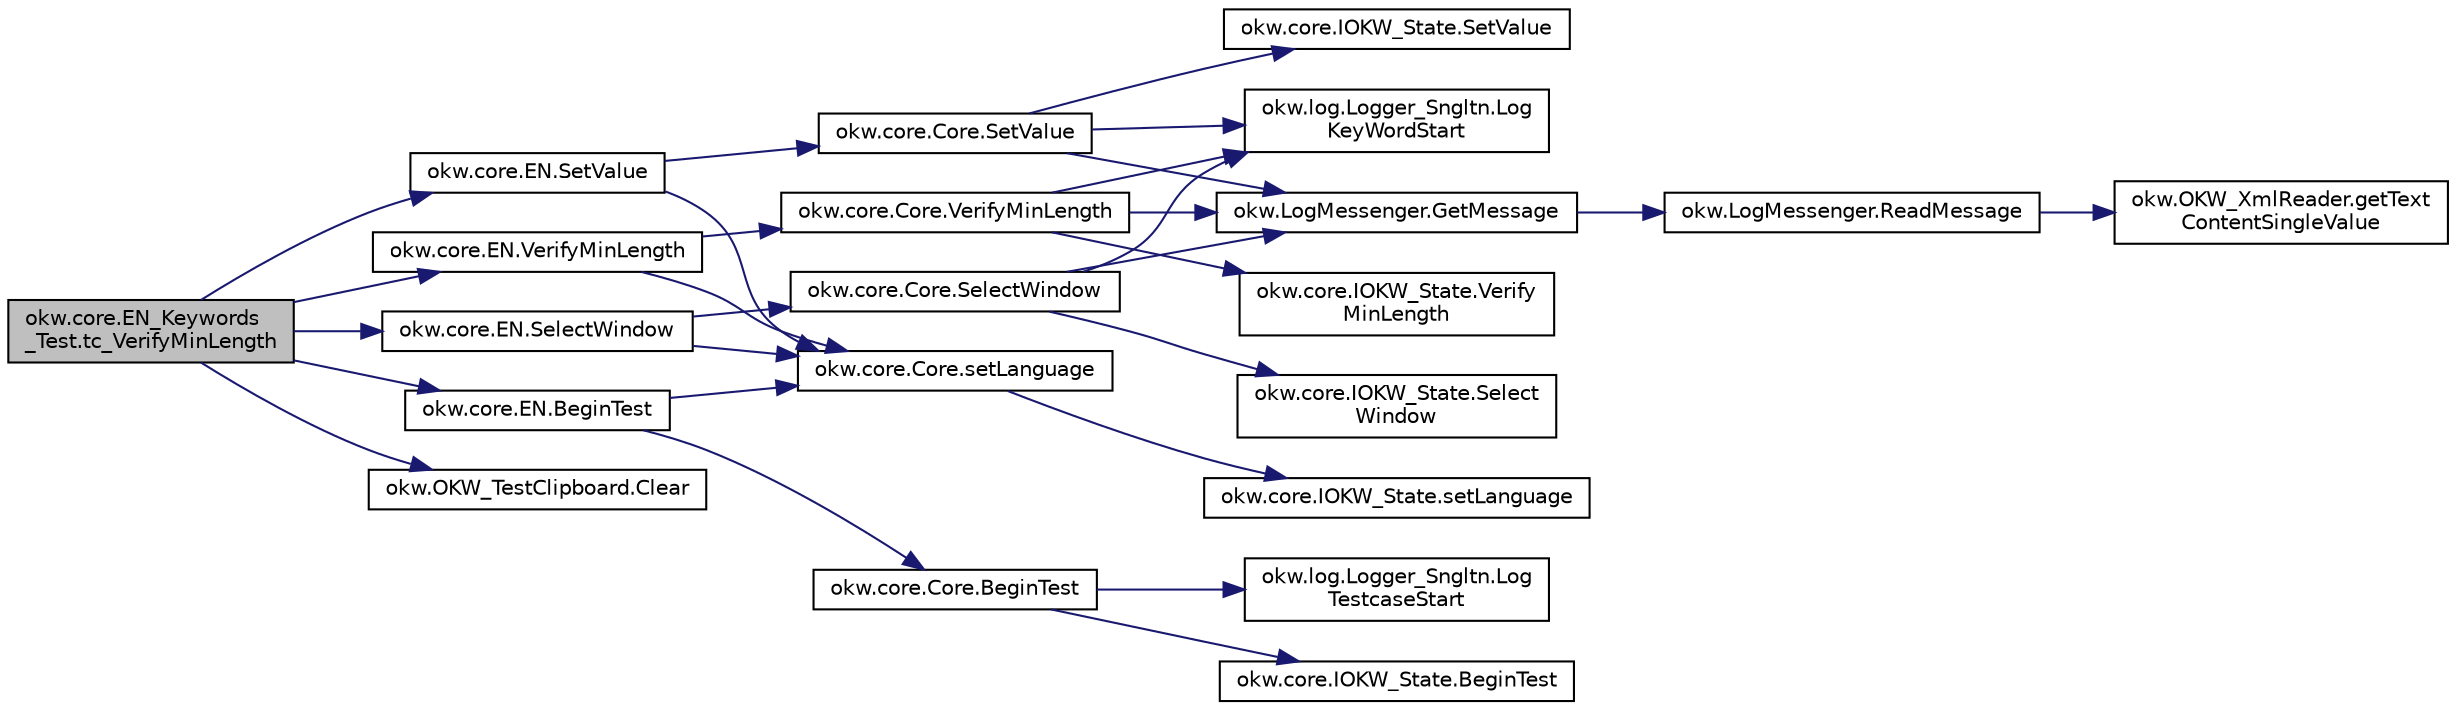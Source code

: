 digraph "okw.core.EN_Keywords_Test.tc_VerifyMinLength"
{
 // INTERACTIVE_SVG=YES
 // LATEX_PDF_SIZE
  edge [fontname="Helvetica",fontsize="10",labelfontname="Helvetica",labelfontsize="10"];
  node [fontname="Helvetica",fontsize="10",shape=record];
  rankdir="LR";
  Node321 [label="okw.core.EN_Keywords\l_Test.tc_VerifyMinLength",height=0.2,width=0.4,color="black", fillcolor="grey75", style="filled", fontcolor="black",tooltip="\"Normaler\" Testfall für das Schlüsselwort EN.VerifyMinLength(String,String)."];
  Node321 -> Node322 [color="midnightblue",fontsize="10",style="solid",fontname="Helvetica"];
  Node322 [label="okw.core.EN.BeginTest",height=0.2,width=0.4,color="black", fillcolor="white", style="filled",URL="$classokw_1_1core_1_1_e_n.html#aef613b0a3e6bb8a9623984db145cae69",tooltip="Markiert den Anfang eines neuen Testfalls."];
  Node322 -> Node323 [color="midnightblue",fontsize="10",style="solid",fontname="Helvetica"];
  Node323 [label="okw.core.Core.setLanguage",height=0.2,width=0.4,color="black", fillcolor="white", style="filled",URL="$classokw_1_1core_1_1_core.html#ab4e0f723d27cb11c944ec4c82c426100",tooltip="Setzt die Sprache auf den gegebenen wert Language."];
  Node323 -> Node324 [color="midnightblue",fontsize="10",style="solid",fontname="Helvetica"];
  Node324 [label="okw.core.IOKW_State.setLanguage",height=0.2,width=0.4,color="black", fillcolor="white", style="filled",URL="$interfaceokw_1_1core_1_1_i_o_k_w___state.html#a866baa0bde08a47418f54d63bdb56097",tooltip="Interne Methode zum setzen der Sprache für die sprachabhängigen Ausgaben der Dokumentation (Log)."];
  Node322 -> Node325 [color="midnightblue",fontsize="10",style="solid",fontname="Helvetica"];
  Node325 [label="okw.core.Core.BeginTest",height=0.2,width=0.4,color="black", fillcolor="white", style="filled",URL="$classokw_1_1core_1_1_core.html#acfefe92468c9eb9e951846372726c4d8",tooltip="Markiert den Anfang eines neuen Testfalls."];
  Node325 -> Node326 [color="midnightblue",fontsize="10",style="solid",fontname="Helvetica"];
  Node326 [label="okw.log.Logger_Sngltn.Log\lTestcaseStart",height=0.2,width=0.4,color="black", fillcolor="white", style="filled",URL="$classokw_1_1log_1_1_logger___sngltn.html#a60f4ad59db847ae61df928f9920f3deb",tooltip="Ausgabe des Testfalls."];
  Node325 -> Node327 [color="midnightblue",fontsize="10",style="solid",fontname="Helvetica"];
  Node327 [label="okw.core.IOKW_State.BeginTest",height=0.2,width=0.4,color="black", fillcolor="white", style="filled",URL="$interfaceokw_1_1core_1_1_i_o_k_w___state.html#ae5480ddb1fc37eade5d899d335bc4b13",tooltip="Markiert den Anfang eines neuen Testfalls."];
  Node321 -> Node328 [color="midnightblue",fontsize="10",style="solid",fontname="Helvetica"];
  Node328 [label="okw.core.EN.SelectWindow",height=0.2,width=0.4,color="black", fillcolor="white", style="filled",URL="$classokw_1_1core_1_1_e_n.html#a2b61c2b39a9cfdbdfd25fe0e3d43785b",tooltip="Setzt den Kontext auf das gegebene Fenster."];
  Node328 -> Node323 [color="midnightblue",fontsize="10",style="solid",fontname="Helvetica"];
  Node328 -> Node329 [color="midnightblue",fontsize="10",style="solid",fontname="Helvetica"];
  Node329 [label="okw.core.Core.SelectWindow",height=0.2,width=0.4,color="black", fillcolor="white", style="filled",URL="$classokw_1_1core_1_1_core.html#a6a68660eb5e34965522896e2a5c48314",tooltip="Setzt den Kontext auf das gegebene Fenster."];
  Node329 -> Node330 [color="midnightblue",fontsize="10",style="solid",fontname="Helvetica"];
  Node330 [label="okw.log.Logger_Sngltn.Log\lKeyWordStart",height=0.2,width=0.4,color="black", fillcolor="white", style="filled",URL="$classokw_1_1log_1_1_logger___sngltn.html#a70ec25e200e00ecefc544e8fd371d2ef",tooltip="Ausgabe eines Schlüsselwortes."];
  Node329 -> Node331 [color="midnightblue",fontsize="10",style="solid",fontname="Helvetica"];
  Node331 [label="okw.LogMessenger.GetMessage",height=0.2,width=0.4,color="black", fillcolor="white", style="filled",URL="$classokw_1_1_log_messenger.html#af225d1f037d47b3b085175c09d78bdd2",tooltip="Holt die Log-Meldung für MethodeNmae/Textkey ohne weitere Parameter."];
  Node331 -> Node332 [color="midnightblue",fontsize="10",style="solid",fontname="Helvetica"];
  Node332 [label="okw.LogMessenger.ReadMessage",height=0.2,width=0.4,color="black", fillcolor="white", style="filled",URL="$classokw_1_1_log_messenger.html#a530cd6ab82ec82a04206a2e976ec06e3",tooltip="Interne Kernfunktion holt die Log-Meldung mit Platzhaltern aus der XML-Datei."];
  Node332 -> Node333 [color="midnightblue",fontsize="10",style="solid",fontname="Helvetica"];
  Node333 [label="okw.OKW_XmlReader.getText\lContentSingleValue",height=0.2,width=0.4,color="black", fillcolor="white", style="filled",URL="$classokw_1_1_o_k_w___xml_reader.html#ab920b5335a2e1429c14cc5f8e79f39eb",tooltip="Lies den TextContent eines Tag."];
  Node329 -> Node334 [color="midnightblue",fontsize="10",style="solid",fontname="Helvetica"];
  Node334 [label="okw.core.IOKW_State.Select\lWindow",height=0.2,width=0.4,color="black", fillcolor="white", style="filled",URL="$interfaceokw_1_1core_1_1_i_o_k_w___state.html#ad4fc9610ed5b1176590a45b55e6ac7f0",tooltip="Setzt den Kontext auf das gegebene Fenster."];
  Node321 -> Node335 [color="midnightblue",fontsize="10",style="solid",fontname="Helvetica"];
  Node335 [label="okw.core.EN.SetValue",height=0.2,width=0.4,color="black", fillcolor="white", style="filled",URL="$classokw_1_1core_1_1_e_n.html#a3de04697f1873ab6773a068a3159f1d1",tooltip="Setzt den Wert des gegebenen Fensterobjekts auf den gegebenen Wert."];
  Node335 -> Node323 [color="midnightblue",fontsize="10",style="solid",fontname="Helvetica"];
  Node335 -> Node336 [color="midnightblue",fontsize="10",style="solid",fontname="Helvetica"];
  Node336 [label="okw.core.Core.SetValue",height=0.2,width=0.4,color="black", fillcolor="white", style="filled",URL="$classokw_1_1core_1_1_core.html#a7088065564f2909025435c0c5594926c",tooltip="Setzt den Wert des gegebenen Fensterobjekts auf den gegebenen Wert."];
  Node336 -> Node330 [color="midnightblue",fontsize="10",style="solid",fontname="Helvetica"];
  Node336 -> Node331 [color="midnightblue",fontsize="10",style="solid",fontname="Helvetica"];
  Node336 -> Node337 [color="midnightblue",fontsize="10",style="solid",fontname="Helvetica"];
  Node337 [label="okw.core.IOKW_State.SetValue",height=0.2,width=0.4,color="black", fillcolor="white", style="filled",URL="$interfaceokw_1_1core_1_1_i_o_k_w___state.html#a301021976f71d79ff9054052b3b9ca38",tooltip="Setzt den Wert des gegebenen Fensterobjekts auf den gegebenen Wert."];
  Node321 -> Node338 [color="midnightblue",fontsize="10",style="solid",fontname="Helvetica"];
  Node338 [label="okw.OKW_TestClipboard.Clear",height=0.2,width=0.4,color="black", fillcolor="white", style="filled",URL="$classokw_1_1_o_k_w___test_clipboard.html#a3d244f76e3d56d57e9b4b96378f9b293",tooltip="Resets all ClipBoard-Memmber to empty String = \"\" ."];
  Node321 -> Node339 [color="midnightblue",fontsize="10",style="solid",fontname="Helvetica"];
  Node339 [label="okw.core.EN.VerifyMinLength",height=0.2,width=0.4,color="black", fillcolor="white", style="filled",URL="$classokw_1_1core_1_1_e_n.html#abad2ee7e3f29c5de4cf2cff6c6a887ea",tooltip="Checks the minimum number of characters that has to be entert."];
  Node339 -> Node323 [color="midnightblue",fontsize="10",style="solid",fontname="Helvetica"];
  Node339 -> Node340 [color="midnightblue",fontsize="10",style="solid",fontname="Helvetica"];
  Node340 [label="okw.core.Core.VerifyMinLength",height=0.2,width=0.4,color="black", fillcolor="white", style="filled",URL="$classokw_1_1core_1_1_core.html#a77a689ab1d62833cf0f8536155ca7636",tooltip="Checks the minimum number of characters that has to be entert."];
  Node340 -> Node330 [color="midnightblue",fontsize="10",style="solid",fontname="Helvetica"];
  Node340 -> Node331 [color="midnightblue",fontsize="10",style="solid",fontname="Helvetica"];
  Node340 -> Node341 [color="midnightblue",fontsize="10",style="solid",fontname="Helvetica"];
  Node341 [label="okw.core.IOKW_State.Verify\lMinLength",height=0.2,width=0.4,color="black", fillcolor="white", style="filled",URL="$interfaceokw_1_1core_1_1_i_o_k_w___state.html#a168a06d8a3305e86fd7e4e269ba6b40e",tooltip="Checks the minimum number of characters that has to be entert."];
}

